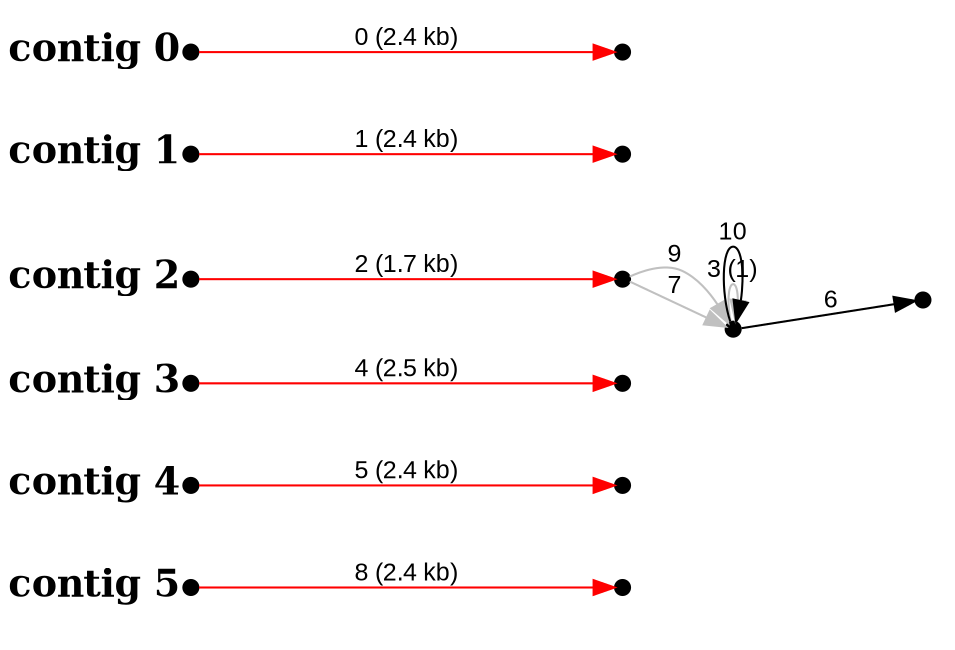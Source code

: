 digraph G {

node [width=0.1,height=0.1,fontsize=10,shape=point];
edge [fontsize=12,penwidth=1,arrowsize=1,fontname=Arial];
margin=1.0;
rankdir=LR;
labeljust=l;
margin=0;

subgraph cluster5 {
color=white;
13 -> 12 [minlen=4,color=red,label="8 (2.4 kb)",taillabel="contig 5",labelangle=180,weight=10000,labeldistance=5,labelfontsize=18,labelfontname="Times-Bold"];
}

subgraph cluster4 {
color=white;
10 -> 11 [minlen=4,color=red,label="5 (2.4 kb)",taillabel="contig 4",labelangle=180,weight=10000,labeldistance=5,labelfontsize=18,labelfontname="Times-Bold"];
}

subgraph cluster3 {
color=white;
8 -> 9 [minlen=4,color=red,label="4 (2.5 kb)",taillabel="contig 3",labelangle=180,weight=10000,labeldistance=5,labelfontsize=18,labelfontname="Times-Bold"];
}

subgraph cluster2 {
color=white;
4 -> 7 [minlen=1,color=gray,label="7"];
4 -> 7 [minlen=1,color=gray,label="9"];
5 -> 4 [minlen=4,color=red,label="2 (1.7 kb)",taillabel="contig 2",labelangle=180,weight=10000,labeldistance=5,labelfontsize=18,labelfontname="Times-Bold"];
7 -> 6 [minlen=2,color=black,label="6"];
7 -> 7 [minlen=1,color=gray,label="3 (1)"];
7 -> 7 [minlen=2,color=black,label="10"];
}

subgraph cluster1 {
color=white;
3 -> 2 [minlen=4,color=red,label="1 (2.4 kb)",taillabel="contig 1",labelangle=180,weight=10000,labeldistance=5,labelfontsize=18,labelfontname="Times-Bold"];
}

subgraph cluster0 {
color=white;
0 -> 1 [minlen=4,color=red,label="0 (2.4 kb)",taillabel="contig 0",labelangle=180,weight=10000,labeldistance=5,labelfontsize=18,labelfontname="Times-Bold"];
}

}
#done
